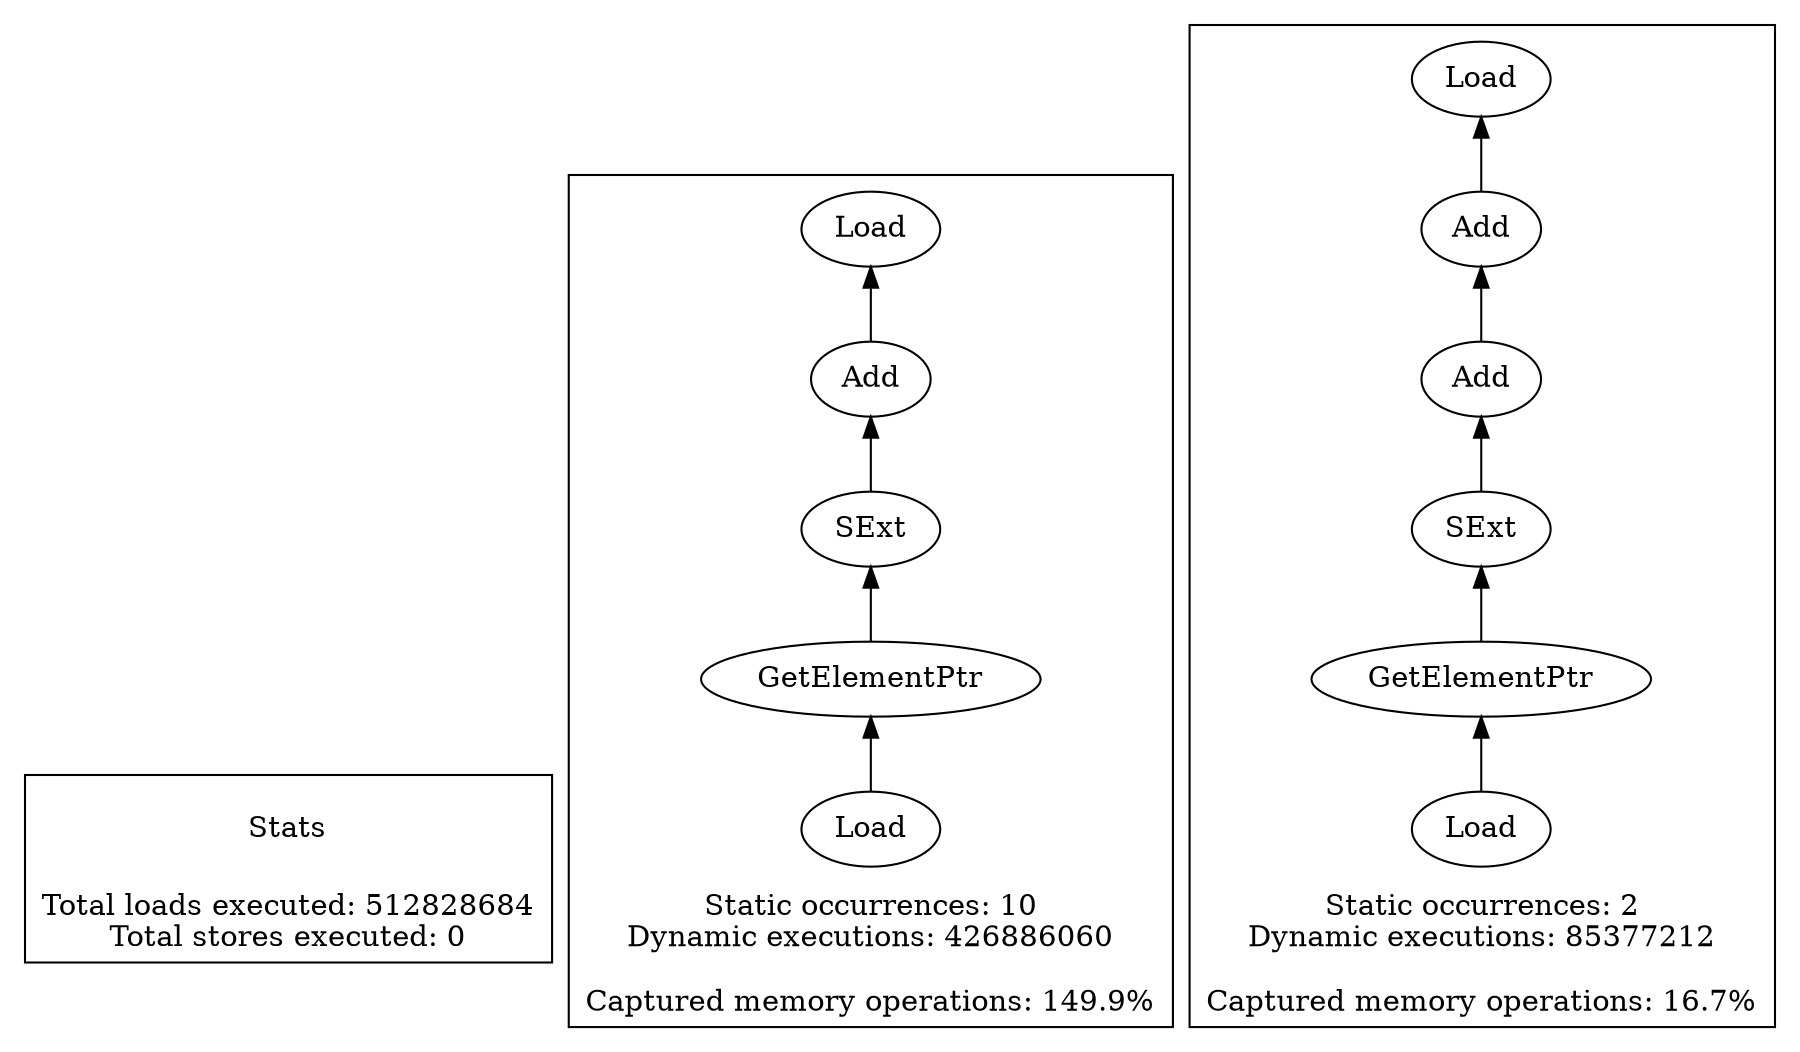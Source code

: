 strict digraph {
rankdir=BT
subgraph {
Stats [shape=plaintext]
cluster=true
label="Total loads executed: 512828684\nTotal stores executed: 0"
}
subgraph {
"0_34" [label="Add"]
"0_25" [label="Load"]
"0_34" -> "0_25"
"0_36" [label="GetElementPtr"]
"0_35" [label="SExt"]
"0_36" -> "0_35"
{
rank=min
comment=<Ids: 37, 47, 56, 67, 78, 90, 102, 114, 126, 138>
"0_37" [label="Load"]
}
"0_37" -> "0_36"
"0_35" -> "0_34"
cluster=true
label="Static occurrences: 10\nDynamic executions: 426886060\n\nCaptured memory operations: 149.9%"
}
subgraph {
"1_34" [label="Add"]
"1_25" [label="Load"]
"1_34" -> "1_25"
"1_41" [label="GetElementPtr"]
"1_40" [label="SExt"]
"1_41" -> "1_40"
"1_39" [label="Add"]
"1_39" -> "1_34"
"1_40" -> "1_39"
{
rank=min
comment=<Ids: 42, 52>
"1_42" [label="Load"]
}
"1_42" -> "1_41"
cluster=true
label="Static occurrences: 2\nDynamic executions: 85377212\n\nCaptured memory operations: 16.7%"
}
}
